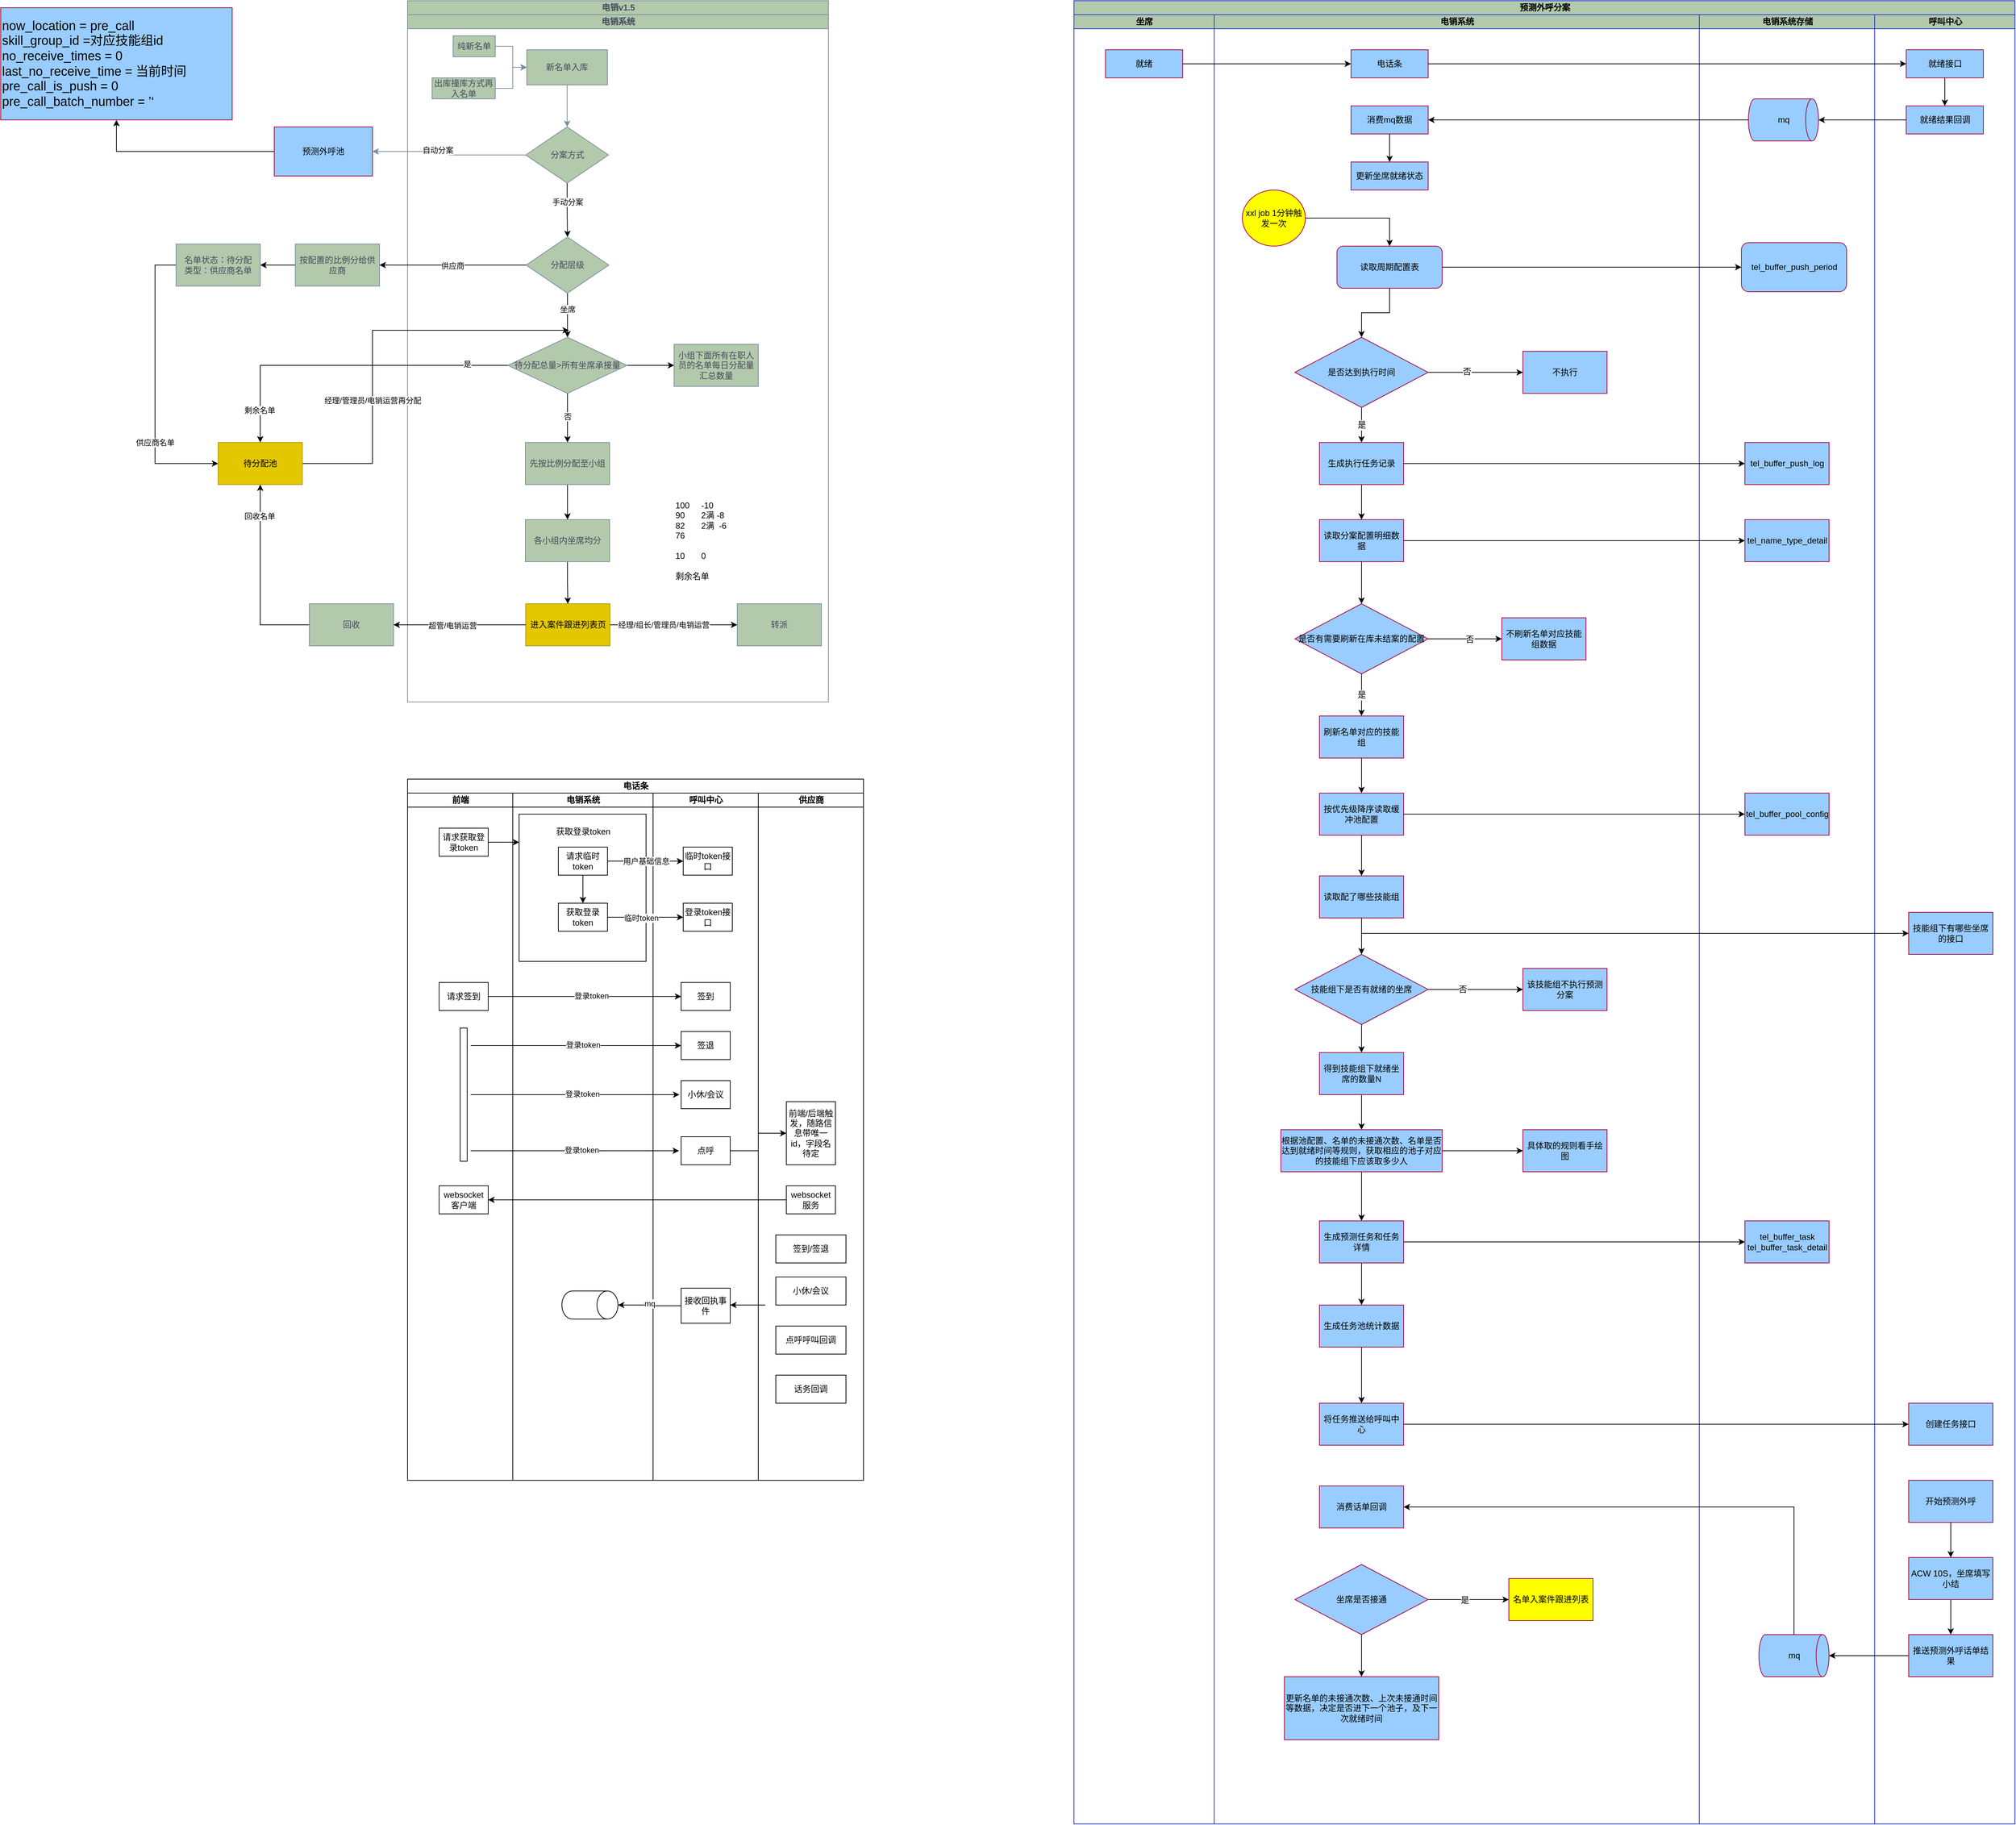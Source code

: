 <mxfile version="22.1.7" type="github">
  <diagram id="prtHgNgQTEPvFCAcTncT" name="Page-1">
    <mxGraphModel dx="2219" dy="754" grid="1" gridSize="10" guides="1" tooltips="1" connect="1" arrows="1" fold="1" page="1" pageScale="1" pageWidth="827" pageHeight="1169" math="0" shadow="0">
      <root>
        <mxCell id="0" />
        <mxCell id="1" parent="0" />
        <mxCell id="u1YVipLCWvImAruFahIr-1" value="电销v1.5" style="swimlane;childLayout=stackLayout;resizeParent=1;resizeParentMax=0;startSize=20;html=1;labelBackgroundColor=none;fillColor=#B2C9AB;strokeColor=#788AA3;fontColor=#46495D;" parent="1" vertex="1">
          <mxGeometry x="150.0" y="220" width="600" height="1000" as="geometry" />
        </mxCell>
        <mxCell id="u1YVipLCWvImAruFahIr-2" value="电销系统" style="swimlane;startSize=20;html=1;labelBackgroundColor=none;fillColor=#B2C9AB;strokeColor=#788AA3;fontColor=#46495D;" parent="u1YVipLCWvImAruFahIr-1" vertex="1">
          <mxGeometry y="20" width="600" height="980" as="geometry" />
        </mxCell>
        <mxCell id="u1YVipLCWvImAruFahIr-12" style="edgeStyle=orthogonalEdgeStyle;rounded=0;orthogonalLoop=1;jettySize=auto;html=1;labelBackgroundColor=none;strokeColor=#788AA3;fontColor=default;" parent="u1YVipLCWvImAruFahIr-2" source="u1YVipLCWvImAruFahIr-5" edge="1">
          <mxGeometry relative="1" as="geometry">
            <mxPoint x="227.5" y="160.0" as="targetPoint" />
          </mxGeometry>
        </mxCell>
        <mxCell id="u1YVipLCWvImAruFahIr-5" value="新名单入库" style="rounded=0;whiteSpace=wrap;html=1;labelBackgroundColor=none;fillColor=#B2C9AB;strokeColor=#788AA3;fontColor=#46495D;" parent="u1YVipLCWvImAruFahIr-2" vertex="1">
          <mxGeometry x="170" y="50" width="115" height="50" as="geometry" />
        </mxCell>
        <mxCell id="u1YVipLCWvImAruFahIr-8" style="edgeStyle=orthogonalEdgeStyle;rounded=0;orthogonalLoop=1;jettySize=auto;html=1;entryX=0;entryY=0.5;entryDx=0;entryDy=0;labelBackgroundColor=none;strokeColor=#788AA3;fontColor=default;" parent="u1YVipLCWvImAruFahIr-2" source="u1YVipLCWvImAruFahIr-6" target="u1YVipLCWvImAruFahIr-5" edge="1">
          <mxGeometry relative="1" as="geometry">
            <Array as="points">
              <mxPoint x="150" y="45" />
              <mxPoint x="150" y="75" />
            </Array>
          </mxGeometry>
        </mxCell>
        <mxCell id="u1YVipLCWvImAruFahIr-6" value="纯新名单" style="rounded=0;whiteSpace=wrap;html=1;labelBackgroundColor=none;fillColor=#B2C9AB;strokeColor=#788AA3;fontColor=#46495D;" parent="u1YVipLCWvImAruFahIr-2" vertex="1">
          <mxGeometry x="65" y="30" width="60" height="30" as="geometry" />
        </mxCell>
        <mxCell id="u1YVipLCWvImAruFahIr-10" style="edgeStyle=orthogonalEdgeStyle;rounded=0;orthogonalLoop=1;jettySize=auto;html=1;entryX=0;entryY=0.5;entryDx=0;entryDy=0;labelBackgroundColor=none;strokeColor=#788AA3;fontColor=default;" parent="u1YVipLCWvImAruFahIr-2" source="u1YVipLCWvImAruFahIr-7" target="u1YVipLCWvImAruFahIr-5" edge="1">
          <mxGeometry relative="1" as="geometry">
            <Array as="points">
              <mxPoint x="150" y="105" />
              <mxPoint x="150" y="75" />
            </Array>
          </mxGeometry>
        </mxCell>
        <mxCell id="u1YVipLCWvImAruFahIr-7" value="出库撞库方式再入名单" style="rounded=0;whiteSpace=wrap;html=1;labelBackgroundColor=none;fillColor=#B2C9AB;strokeColor=#788AA3;fontColor=#46495D;" parent="u1YVipLCWvImAruFahIr-2" vertex="1">
          <mxGeometry x="35" y="90" width="90" height="30" as="geometry" />
        </mxCell>
        <mxCell id="zbJT8-ApV_Uyj_YICEEn-7" value="" style="edgeStyle=orthogonalEdgeStyle;rounded=0;orthogonalLoop=1;jettySize=auto;html=1;entryX=0.5;entryY=0;entryDx=0;entryDy=0;" parent="u1YVipLCWvImAruFahIr-2" source="u1YVipLCWvImAruFahIr-13" target="zbJT8-ApV_Uyj_YICEEn-9" edge="1">
          <mxGeometry relative="1" as="geometry">
            <mxPoint x="228.485" y="315" as="targetPoint" />
            <Array as="points">
              <mxPoint x="228" y="278" />
              <mxPoint x="228" y="320" />
            </Array>
          </mxGeometry>
        </mxCell>
        <mxCell id="zbJT8-ApV_Uyj_YICEEn-8" value="手动分案" style="edgeLabel;html=1;align=center;verticalAlign=middle;resizable=0;points=[];" parent="zbJT8-ApV_Uyj_YICEEn-7" vertex="1" connectable="0">
          <mxGeometry x="-0.315" relative="1" as="geometry">
            <mxPoint as="offset" />
          </mxGeometry>
        </mxCell>
        <mxCell id="u1YVipLCWvImAruFahIr-13" value="分案方式" style="rhombus;whiteSpace=wrap;html=1;labelBackgroundColor=none;fillColor=#B2C9AB;strokeColor=#788AA3;fontColor=#46495D;" parent="u1YVipLCWvImAruFahIr-2" vertex="1">
          <mxGeometry x="168.5" y="160" width="118" height="80" as="geometry" />
        </mxCell>
        <mxCell id="zbJT8-ApV_Uyj_YICEEn-14" value="" style="edgeStyle=orthogonalEdgeStyle;rounded=0;orthogonalLoop=1;jettySize=auto;html=1;entryX=0.5;entryY=0;entryDx=0;entryDy=0;" parent="u1YVipLCWvImAruFahIr-2" source="zbJT8-ApV_Uyj_YICEEn-9" target="zbJT8-ApV_Uyj_YICEEn-18" edge="1">
          <mxGeometry relative="1" as="geometry">
            <mxPoint x="228.485" y="457.0" as="targetPoint" />
          </mxGeometry>
        </mxCell>
        <mxCell id="zbJT8-ApV_Uyj_YICEEn-15" value="坐席" style="edgeLabel;html=1;align=center;verticalAlign=middle;resizable=0;points=[];" parent="zbJT8-ApV_Uyj_YICEEn-14" vertex="1" connectable="0">
          <mxGeometry x="-0.14" relative="1" as="geometry">
            <mxPoint y="-4" as="offset" />
          </mxGeometry>
        </mxCell>
        <mxCell id="zbJT8-ApV_Uyj_YICEEn-9" value="分配层级" style="rhombus;whiteSpace=wrap;html=1;labelBackgroundColor=none;fillColor=#B2C9AB;strokeColor=#788AA3;fontColor=#46495D;" parent="u1YVipLCWvImAruFahIr-2" vertex="1">
          <mxGeometry x="169" y="317" width="118" height="80" as="geometry" />
        </mxCell>
        <mxCell id="zbJT8-ApV_Uyj_YICEEn-20" value="" style="edgeStyle=orthogonalEdgeStyle;rounded=0;orthogonalLoop=1;jettySize=auto;html=1;" parent="u1YVipLCWvImAruFahIr-2" source="zbJT8-ApV_Uyj_YICEEn-18" target="zbJT8-ApV_Uyj_YICEEn-19" edge="1">
          <mxGeometry relative="1" as="geometry" />
        </mxCell>
        <mxCell id="zbJT8-ApV_Uyj_YICEEn-21" value="否" style="edgeLabel;html=1;align=center;verticalAlign=middle;resizable=0;points=[];" parent="zbJT8-ApV_Uyj_YICEEn-20" vertex="1" connectable="0">
          <mxGeometry x="-0.059" relative="1" as="geometry">
            <mxPoint as="offset" />
          </mxGeometry>
        </mxCell>
        <mxCell id="zbJT8-ApV_Uyj_YICEEn-25" value="" style="edgeStyle=orthogonalEdgeStyle;rounded=0;orthogonalLoop=1;jettySize=auto;html=1;" parent="u1YVipLCWvImAruFahIr-2" source="zbJT8-ApV_Uyj_YICEEn-18" target="zbJT8-ApV_Uyj_YICEEn-24" edge="1">
          <mxGeometry relative="1" as="geometry" />
        </mxCell>
        <mxCell id="zbJT8-ApV_Uyj_YICEEn-18" value="待分配总量&amp;gt;所有坐席承接量" style="rhombus;whiteSpace=wrap;html=1;labelBackgroundColor=none;fillColor=#B2C9AB;strokeColor=#788AA3;fontColor=#46495D;" parent="u1YVipLCWvImAruFahIr-2" vertex="1">
          <mxGeometry x="143" y="460" width="170" height="80" as="geometry" />
        </mxCell>
        <mxCell id="zbJT8-ApV_Uyj_YICEEn-27" value="" style="edgeStyle=orthogonalEdgeStyle;rounded=0;orthogonalLoop=1;jettySize=auto;html=1;" parent="u1YVipLCWvImAruFahIr-2" source="zbJT8-ApV_Uyj_YICEEn-19" target="zbJT8-ApV_Uyj_YICEEn-26" edge="1">
          <mxGeometry relative="1" as="geometry" />
        </mxCell>
        <mxCell id="zbJT8-ApV_Uyj_YICEEn-19" value="先按比例分配至小组" style="whiteSpace=wrap;html=1;fillColor=#B2C9AB;strokeColor=#788AA3;fontColor=#46495D;labelBackgroundColor=none;" parent="u1YVipLCWvImAruFahIr-2" vertex="1">
          <mxGeometry x="168" y="610" width="120" height="60" as="geometry" />
        </mxCell>
        <mxCell id="zbJT8-ApV_Uyj_YICEEn-24" value="小组下面所有在职人员的名单每日分配量汇总数量" style="whiteSpace=wrap;html=1;fillColor=#B2C9AB;strokeColor=#788AA3;fontColor=#46495D;labelBackgroundColor=none;" parent="u1YVipLCWvImAruFahIr-2" vertex="1">
          <mxGeometry x="380" y="470" width="120" height="60" as="geometry" />
        </mxCell>
        <mxCell id="zbJT8-ApV_Uyj_YICEEn-31" value="" style="edgeStyle=orthogonalEdgeStyle;rounded=0;orthogonalLoop=1;jettySize=auto;html=1;" parent="u1YVipLCWvImAruFahIr-2" source="zbJT8-ApV_Uyj_YICEEn-26" target="zbJT8-ApV_Uyj_YICEEn-30" edge="1">
          <mxGeometry relative="1" as="geometry" />
        </mxCell>
        <mxCell id="zbJT8-ApV_Uyj_YICEEn-26" value="各小组内坐席均分" style="whiteSpace=wrap;html=1;fillColor=#B2C9AB;strokeColor=#788AA3;fontColor=#46495D;labelBackgroundColor=none;" parent="u1YVipLCWvImAruFahIr-2" vertex="1">
          <mxGeometry x="168" y="720" width="120" height="60" as="geometry" />
        </mxCell>
        <mxCell id="zbJT8-ApV_Uyj_YICEEn-35" value="" style="edgeStyle=orthogonalEdgeStyle;rounded=0;orthogonalLoop=1;jettySize=auto;html=1;" parent="u1YVipLCWvImAruFahIr-2" source="zbJT8-ApV_Uyj_YICEEn-30" target="zbJT8-ApV_Uyj_YICEEn-34" edge="1">
          <mxGeometry relative="1" as="geometry" />
        </mxCell>
        <mxCell id="zbJT8-ApV_Uyj_YICEEn-36" value="经理/组长/管理员/电销运营" style="edgeLabel;html=1;align=center;verticalAlign=middle;resizable=0;points=[];" parent="zbJT8-ApV_Uyj_YICEEn-35" vertex="1" connectable="0">
          <mxGeometry x="-0.156" relative="1" as="geometry">
            <mxPoint as="offset" />
          </mxGeometry>
        </mxCell>
        <mxCell id="zbJT8-ApV_Uyj_YICEEn-30" value="进入案件跟进列表页" style="whiteSpace=wrap;html=1;fillColor=#e3c800;strokeColor=#B09500;fontColor=#000000;labelBackgroundColor=none;" parent="u1YVipLCWvImAruFahIr-2" vertex="1">
          <mxGeometry x="168.5" y="840" width="120" height="60" as="geometry" />
        </mxCell>
        <mxCell id="zbJT8-ApV_Uyj_YICEEn-34" value="转派" style="whiteSpace=wrap;html=1;fillColor=#B2C9AB;strokeColor=#788AA3;fontColor=#46495D;labelBackgroundColor=none;" parent="u1YVipLCWvImAruFahIr-2" vertex="1">
          <mxGeometry x="470" y="840" width="120" height="60" as="geometry" />
        </mxCell>
        <mxCell id="zbJT8-ApV_Uyj_YICEEn-43" style="edgeStyle=orthogonalEdgeStyle;rounded=0;orthogonalLoop=1;jettySize=auto;html=1;exitX=1;exitY=0.5;exitDx=0;exitDy=0;" parent="u1YVipLCWvImAruFahIr-2" source="zbJT8-ApV_Uyj_YICEEn-40" edge="1">
          <mxGeometry relative="1" as="geometry">
            <mxPoint x="-150" y="590" as="sourcePoint" />
            <mxPoint x="230.0" y="450" as="targetPoint" />
            <Array as="points">
              <mxPoint x="-50" y="640" />
              <mxPoint x="-50" y="450" />
            </Array>
          </mxGeometry>
        </mxCell>
        <mxCell id="zbJT8-ApV_Uyj_YICEEn-44" value="经理/管理员/电销运营再分配" style="edgeLabel;html=1;align=center;verticalAlign=middle;resizable=0;points=[];" parent="zbJT8-ApV_Uyj_YICEEn-43" vertex="1" connectable="0">
          <mxGeometry x="-0.491" y="1" relative="1" as="geometry">
            <mxPoint x="1" y="-45" as="offset" />
          </mxGeometry>
        </mxCell>
        <mxCell id="x5fJgK1X47zH9QWcjAre-75" value="100&amp;nbsp; &amp;nbsp; &amp;nbsp;-10&lt;br&gt;90&amp;nbsp; &amp;nbsp; &amp;nbsp; &amp;nbsp;2满 -8&lt;br&gt;82&amp;nbsp; &amp;nbsp; &amp;nbsp; &amp;nbsp;2满&amp;nbsp; -6&lt;br&gt;76&lt;br&gt;&lt;br&gt;10&amp;nbsp; &amp;nbsp; &amp;nbsp; &amp;nbsp;0&lt;br&gt;&lt;br&gt;剩余名单" style="text;html=1;align=left;verticalAlign=middle;resizable=0;points=[];autosize=1;strokeColor=none;fillColor=none;" parent="u1YVipLCWvImAruFahIr-2" vertex="1">
          <mxGeometry x="380.0" y="685" width="100" height="130" as="geometry" />
        </mxCell>
        <mxCell id="zbJT8-ApV_Uyj_YICEEn-5" value="" style="edgeStyle=orthogonalEdgeStyle;rounded=0;orthogonalLoop=1;jettySize=auto;html=1;" parent="1" source="u1YVipLCWvImAruFahIr-18" target="zbJT8-ApV_Uyj_YICEEn-4" edge="1">
          <mxGeometry relative="1" as="geometry" />
        </mxCell>
        <mxCell id="u1YVipLCWvImAruFahIr-18" value="&lt;font color=&quot;#000000&quot;&gt;预测外呼池&lt;/font&gt;" style="whiteSpace=wrap;html=1;fillColor=#99CCFF;strokeColor=#A50040;labelBackgroundColor=none;fontColor=#ffffff;gradientColor=none;" parent="1" vertex="1">
          <mxGeometry x="-40" y="400" width="140" height="70" as="geometry" />
        </mxCell>
        <mxCell id="u1YVipLCWvImAruFahIr-19" value="" style="edgeStyle=orthogonalEdgeStyle;rounded=0;orthogonalLoop=1;jettySize=auto;html=1;labelBackgroundColor=none;strokeColor=#788AA3;fontColor=default;" parent="1" source="u1YVipLCWvImAruFahIr-13" target="u1YVipLCWvImAruFahIr-18" edge="1">
          <mxGeometry relative="1" as="geometry" />
        </mxCell>
        <mxCell id="zbJT8-ApV_Uyj_YICEEn-1" value="自动分案" style="edgeLabel;html=1;align=center;verticalAlign=middle;resizable=0;points=[];" parent="u1YVipLCWvImAruFahIr-19" vertex="1" connectable="0">
          <mxGeometry x="0.168" y="-2" relative="1" as="geometry">
            <mxPoint as="offset" />
          </mxGeometry>
        </mxCell>
        <mxCell id="zbJT8-ApV_Uyj_YICEEn-4" value="&lt;font style=&quot;font-size: 18px;&quot; color=&quot;#000000&quot;&gt;now_location = pre_call&lt;br&gt;skill_group_id =对应技能组id&lt;br&gt;no_receive_times = 0&lt;br&gt;last_no_receive_time = 当前时间&lt;br&gt;pre_call_is_push = 0&lt;br&gt;pre_call_batch_number = ’‘&lt;br&gt;&lt;/font&gt;" style="html=1;fillColor=#99CCFF;strokeColor=#A50040;labelBackgroundColor=none;fontColor=#ffffff;whiteSpace=wrap;align=left;" parent="1" vertex="1">
          <mxGeometry x="-430" y="230" width="330" height="160" as="geometry" />
        </mxCell>
        <mxCell id="zbJT8-ApV_Uyj_YICEEn-17" style="edgeStyle=orthogonalEdgeStyle;rounded=0;orthogonalLoop=1;jettySize=auto;html=1;entryX=1;entryY=0.5;entryDx=0;entryDy=0;" parent="1" source="zbJT8-ApV_Uyj_YICEEn-10" target="zbJT8-ApV_Uyj_YICEEn-16" edge="1">
          <mxGeometry relative="1" as="geometry" />
        </mxCell>
        <mxCell id="zbJT8-ApV_Uyj_YICEEn-10" value="按配置的比例分给供应商" style="whiteSpace=wrap;html=1;fillColor=#B2C9AB;strokeColor=#788AA3;fontColor=#46495D;labelBackgroundColor=none;" parent="1" vertex="1">
          <mxGeometry x="-10.0" y="567" width="120" height="60" as="geometry" />
        </mxCell>
        <mxCell id="zbJT8-ApV_Uyj_YICEEn-11" value="" style="edgeStyle=orthogonalEdgeStyle;rounded=0;orthogonalLoop=1;jettySize=auto;html=1;" parent="1" source="zbJT8-ApV_Uyj_YICEEn-9" target="zbJT8-ApV_Uyj_YICEEn-10" edge="1">
          <mxGeometry relative="1" as="geometry" />
        </mxCell>
        <mxCell id="zbJT8-ApV_Uyj_YICEEn-12" value="供应商" style="edgeLabel;html=1;align=center;verticalAlign=middle;resizable=0;points=[];" parent="zbJT8-ApV_Uyj_YICEEn-11" vertex="1" connectable="0">
          <mxGeometry x="0.003" y="1" relative="1" as="geometry">
            <mxPoint as="offset" />
          </mxGeometry>
        </mxCell>
        <mxCell id="zbJT8-ApV_Uyj_YICEEn-41" style="edgeStyle=orthogonalEdgeStyle;rounded=0;orthogonalLoop=1;jettySize=auto;html=1;entryX=0;entryY=0.5;entryDx=0;entryDy=0;" parent="1" source="zbJT8-ApV_Uyj_YICEEn-16" target="zbJT8-ApV_Uyj_YICEEn-40" edge="1">
          <mxGeometry relative="1" as="geometry">
            <Array as="points">
              <mxPoint x="-210" y="597" />
              <mxPoint x="-210" y="880" />
            </Array>
          </mxGeometry>
        </mxCell>
        <mxCell id="zbJT8-ApV_Uyj_YICEEn-49" value="供应商名单" style="edgeLabel;html=1;align=center;verticalAlign=middle;resizable=0;points=[];" parent="zbJT8-ApV_Uyj_YICEEn-41" vertex="1" connectable="0">
          <mxGeometry x="0.679" y="3" relative="1" as="geometry">
            <mxPoint x="-26" y="-27" as="offset" />
          </mxGeometry>
        </mxCell>
        <mxCell id="zbJT8-ApV_Uyj_YICEEn-16" value="名单状态：待分配&lt;br&gt;类型：供应商名单" style="whiteSpace=wrap;html=1;fillColor=#B2C9AB;strokeColor=#788AA3;fontColor=#46495D;labelBackgroundColor=none;" parent="1" vertex="1">
          <mxGeometry x="-180.0" y="567" width="120" height="60" as="geometry" />
        </mxCell>
        <mxCell id="zbJT8-ApV_Uyj_YICEEn-42" style="edgeStyle=orthogonalEdgeStyle;rounded=0;orthogonalLoop=1;jettySize=auto;html=1;entryX=0.5;entryY=1;entryDx=0;entryDy=0;" parent="1" source="zbJT8-ApV_Uyj_YICEEn-37" target="zbJT8-ApV_Uyj_YICEEn-40" edge="1">
          <mxGeometry relative="1" as="geometry" />
        </mxCell>
        <mxCell id="zbJT8-ApV_Uyj_YICEEn-48" value="回收名单" style="edgeLabel;html=1;align=center;verticalAlign=middle;resizable=0;points=[];" parent="zbJT8-ApV_Uyj_YICEEn-42" vertex="1" connectable="0">
          <mxGeometry x="0.665" y="1" relative="1" as="geometry">
            <mxPoint as="offset" />
          </mxGeometry>
        </mxCell>
        <mxCell id="zbJT8-ApV_Uyj_YICEEn-37" value="回收" style="whiteSpace=wrap;html=1;fillColor=#B2C9AB;strokeColor=#788AA3;fontColor=#46495D;labelBackgroundColor=none;" parent="1" vertex="1">
          <mxGeometry x="10" y="1080" width="120" height="60" as="geometry" />
        </mxCell>
        <mxCell id="zbJT8-ApV_Uyj_YICEEn-38" style="edgeStyle=orthogonalEdgeStyle;rounded=0;orthogonalLoop=1;jettySize=auto;html=1;" parent="1" source="zbJT8-ApV_Uyj_YICEEn-30" target="zbJT8-ApV_Uyj_YICEEn-37" edge="1">
          <mxGeometry relative="1" as="geometry" />
        </mxCell>
        <mxCell id="zbJT8-ApV_Uyj_YICEEn-39" value="超管/电销运营" style="edgeLabel;html=1;align=center;verticalAlign=middle;resizable=0;points=[];" parent="zbJT8-ApV_Uyj_YICEEn-38" vertex="1" connectable="0">
          <mxGeometry x="0.11" y="1" relative="1" as="geometry">
            <mxPoint as="offset" />
          </mxGeometry>
        </mxCell>
        <mxCell id="zbJT8-ApV_Uyj_YICEEn-40" value="待分配池" style="whiteSpace=wrap;html=1;fillColor=#e3c800;strokeColor=#B09500;fontColor=#000000;labelBackgroundColor=none;" parent="1" vertex="1">
          <mxGeometry x="-120.0" y="850" width="120" height="60" as="geometry" />
        </mxCell>
        <mxCell id="zbJT8-ApV_Uyj_YICEEn-45" style="edgeStyle=orthogonalEdgeStyle;rounded=0;orthogonalLoop=1;jettySize=auto;html=1;entryX=0.5;entryY=0;entryDx=0;entryDy=0;" parent="1" source="zbJT8-ApV_Uyj_YICEEn-18" target="zbJT8-ApV_Uyj_YICEEn-40" edge="1">
          <mxGeometry relative="1" as="geometry" />
        </mxCell>
        <mxCell id="zbJT8-ApV_Uyj_YICEEn-46" value="是" style="edgeLabel;html=1;align=center;verticalAlign=middle;resizable=0;points=[];" parent="zbJT8-ApV_Uyj_YICEEn-45" vertex="1" connectable="0">
          <mxGeometry x="-0.748" y="-2" relative="1" as="geometry">
            <mxPoint as="offset" />
          </mxGeometry>
        </mxCell>
        <mxCell id="zbJT8-ApV_Uyj_YICEEn-47" value="剩余名单" style="edgeLabel;html=1;align=center;verticalAlign=middle;resizable=0;points=[];" parent="zbJT8-ApV_Uyj_YICEEn-45" vertex="1" connectable="0">
          <mxGeometry x="0.801" y="-1" relative="1" as="geometry">
            <mxPoint as="offset" />
          </mxGeometry>
        </mxCell>
        <mxCell id="x5fJgK1X47zH9QWcjAre-6" value="电话条" style="swimlane;childLayout=stackLayout;resizeParent=1;resizeParentMax=0;startSize=20;html=1;" parent="1" vertex="1">
          <mxGeometry x="150.0" y="1330" width="650" height="1000" as="geometry" />
        </mxCell>
        <mxCell id="x5fJgK1X47zH9QWcjAre-7" value="前端" style="swimlane;startSize=20;html=1;" parent="x5fJgK1X47zH9QWcjAre-6" vertex="1">
          <mxGeometry y="20" width="150" height="980" as="geometry" />
        </mxCell>
        <mxCell id="x5fJgK1X47zH9QWcjAre-12" value="请求获取登录token" style="rounded=0;whiteSpace=wrap;html=1;" parent="x5fJgK1X47zH9QWcjAre-7" vertex="1">
          <mxGeometry x="45" y="50" width="70" height="40" as="geometry" />
        </mxCell>
        <mxCell id="x5fJgK1X47zH9QWcjAre-27" value="请求签到" style="rounded=0;whiteSpace=wrap;html=1;" parent="x5fJgK1X47zH9QWcjAre-7" vertex="1">
          <mxGeometry x="45" y="270" width="70" height="40" as="geometry" />
        </mxCell>
        <mxCell id="x5fJgK1X47zH9QWcjAre-39" value="websocket客户端" style="rounded=0;whiteSpace=wrap;html=1;" parent="x5fJgK1X47zH9QWcjAre-7" vertex="1">
          <mxGeometry x="45" y="560" width="70" height="40" as="geometry" />
        </mxCell>
        <mxCell id="x5fJgK1X47zH9QWcjAre-41" style="edgeStyle=orthogonalEdgeStyle;rounded=0;orthogonalLoop=1;jettySize=auto;html=1;entryX=0;entryY=0.5;entryDx=0;entryDy=0;" parent="x5fJgK1X47zH9QWcjAre-7" edge="1">
          <mxGeometry relative="1" as="geometry">
            <mxPoint x="90.0" y="360" as="sourcePoint" />
            <mxPoint x="390" y="360" as="targetPoint" />
          </mxGeometry>
        </mxCell>
        <mxCell id="x5fJgK1X47zH9QWcjAre-42" value="登录token" style="edgeLabel;html=1;align=center;verticalAlign=middle;resizable=0;points=[];" parent="x5fJgK1X47zH9QWcjAre-41" vertex="1" connectable="0">
          <mxGeometry x="0.065" y="1" relative="1" as="geometry">
            <mxPoint as="offset" />
          </mxGeometry>
        </mxCell>
        <mxCell id="x5fJgK1X47zH9QWcjAre-47" value="" style="html=1;points=[[0,0,0,0,5],[0,1,0,0,-5],[1,0,0,0,5],[1,1,0,0,-5]];perimeter=orthogonalPerimeter;outlineConnect=0;targetShapes=umlLifeline;portConstraint=eastwest;newEdgeStyle={&quot;curved&quot;:0,&quot;rounded&quot;:0};" parent="x5fJgK1X47zH9QWcjAre-7" vertex="1">
          <mxGeometry x="75" y="335" width="10" height="190" as="geometry" />
        </mxCell>
        <mxCell id="x5fJgK1X47zH9QWcjAre-8" value="电销系统" style="swimlane;startSize=20;html=1;" parent="x5fJgK1X47zH9QWcjAre-6" vertex="1">
          <mxGeometry x="150" y="20" width="200" height="980" as="geometry" />
        </mxCell>
        <mxCell id="x5fJgK1X47zH9QWcjAre-13" value="" style="rounded=0;whiteSpace=wrap;html=1;" parent="x5fJgK1X47zH9QWcjAre-8" vertex="1">
          <mxGeometry x="9" y="30" width="181" height="210" as="geometry" />
        </mxCell>
        <mxCell id="x5fJgK1X47zH9QWcjAre-23" style="edgeStyle=orthogonalEdgeStyle;rounded=0;orthogonalLoop=1;jettySize=auto;html=1;entryX=0.5;entryY=0;entryDx=0;entryDy=0;" parent="x5fJgK1X47zH9QWcjAre-8" source="x5fJgK1X47zH9QWcjAre-17" target="x5fJgK1X47zH9QWcjAre-20" edge="1">
          <mxGeometry relative="1" as="geometry" />
        </mxCell>
        <mxCell id="x5fJgK1X47zH9QWcjAre-17" value="请求临时token" style="rounded=0;whiteSpace=wrap;html=1;" parent="x5fJgK1X47zH9QWcjAre-8" vertex="1">
          <mxGeometry x="65" y="77" width="70" height="40" as="geometry" />
        </mxCell>
        <mxCell id="x5fJgK1X47zH9QWcjAre-20" value="获取登录token" style="rounded=0;whiteSpace=wrap;html=1;" parent="x5fJgK1X47zH9QWcjAre-8" vertex="1">
          <mxGeometry x="65" y="157" width="70" height="40" as="geometry" />
        </mxCell>
        <mxCell id="x5fJgK1X47zH9QWcjAre-24" value="获取登录token" style="text;html=1;align=center;verticalAlign=middle;resizable=0;points=[];autosize=1;strokeColor=none;fillColor=none;" parent="x5fJgK1X47zH9QWcjAre-8" vertex="1">
          <mxGeometry x="50.0" y="40" width="100" height="30" as="geometry" />
        </mxCell>
        <mxCell id="x5fJgK1X47zH9QWcjAre-43" style="edgeStyle=orthogonalEdgeStyle;rounded=0;orthogonalLoop=1;jettySize=auto;html=1;entryX=0;entryY=0.5;entryDx=0;entryDy=0;" parent="x5fJgK1X47zH9QWcjAre-8" edge="1">
          <mxGeometry relative="1" as="geometry">
            <mxPoint x="-60.0" y="430" as="sourcePoint" />
            <mxPoint x="237.5" y="430" as="targetPoint" />
          </mxGeometry>
        </mxCell>
        <mxCell id="x5fJgK1X47zH9QWcjAre-44" value="登录token" style="edgeLabel;html=1;align=center;verticalAlign=middle;resizable=0;points=[];" parent="x5fJgK1X47zH9QWcjAre-43" vertex="1" connectable="0">
          <mxGeometry x="0.065" y="1" relative="1" as="geometry">
            <mxPoint as="offset" />
          </mxGeometry>
        </mxCell>
        <mxCell id="x5fJgK1X47zH9QWcjAre-45" style="edgeStyle=orthogonalEdgeStyle;rounded=0;orthogonalLoop=1;jettySize=auto;html=1;entryX=0;entryY=0.5;entryDx=0;entryDy=0;" parent="x5fJgK1X47zH9QWcjAre-8" edge="1">
          <mxGeometry relative="1" as="geometry">
            <mxPoint x="-60.0" y="510" as="sourcePoint" />
            <mxPoint x="237" y="510" as="targetPoint" />
          </mxGeometry>
        </mxCell>
        <mxCell id="x5fJgK1X47zH9QWcjAre-46" value="登录token" style="edgeLabel;html=1;align=center;verticalAlign=middle;resizable=0;points=[];" parent="x5fJgK1X47zH9QWcjAre-45" vertex="1" connectable="0">
          <mxGeometry x="0.065" y="1" relative="1" as="geometry">
            <mxPoint as="offset" />
          </mxGeometry>
        </mxCell>
        <mxCell id="x5fJgK1X47zH9QWcjAre-57" value="" style="shape=cylinder3;whiteSpace=wrap;html=1;boundedLbl=1;backgroundOutline=1;size=15;rotation=90;" parent="x5fJgK1X47zH9QWcjAre-8" vertex="1">
          <mxGeometry x="90" y="690" width="40" height="80" as="geometry" />
        </mxCell>
        <mxCell id="x5fJgK1X47zH9QWcjAre-9" value="呼叫中心" style="swimlane;startSize=20;html=1;" parent="x5fJgK1X47zH9QWcjAre-6" vertex="1">
          <mxGeometry x="350" y="20" width="150" height="980" as="geometry" />
        </mxCell>
        <mxCell id="x5fJgK1X47zH9QWcjAre-14" value="临时token接口" style="rounded=0;whiteSpace=wrap;html=1;" parent="x5fJgK1X47zH9QWcjAre-9" vertex="1">
          <mxGeometry x="43" y="77" width="70" height="40" as="geometry" />
        </mxCell>
        <mxCell id="x5fJgK1X47zH9QWcjAre-15" value="登录token接口" style="rounded=0;whiteSpace=wrap;html=1;" parent="x5fJgK1X47zH9QWcjAre-9" vertex="1">
          <mxGeometry x="43" y="157" width="70" height="40" as="geometry" />
        </mxCell>
        <mxCell id="x5fJgK1X47zH9QWcjAre-26" value="签到" style="rounded=0;whiteSpace=wrap;html=1;" parent="x5fJgK1X47zH9QWcjAre-9" vertex="1">
          <mxGeometry x="40" y="270" width="70" height="40" as="geometry" />
        </mxCell>
        <mxCell id="x5fJgK1X47zH9QWcjAre-34" value="签退" style="rounded=0;whiteSpace=wrap;html=1;" parent="x5fJgK1X47zH9QWcjAre-9" vertex="1">
          <mxGeometry x="40" y="340" width="70" height="40" as="geometry" />
        </mxCell>
        <mxCell id="x5fJgK1X47zH9QWcjAre-35" value="小休/会议" style="rounded=0;whiteSpace=wrap;html=1;" parent="x5fJgK1X47zH9QWcjAre-9" vertex="1">
          <mxGeometry x="40" y="410" width="70" height="40" as="geometry" />
        </mxCell>
        <mxCell id="x5fJgK1X47zH9QWcjAre-37" value="点呼" style="rounded=0;whiteSpace=wrap;html=1;" parent="x5fJgK1X47zH9QWcjAre-9" vertex="1">
          <mxGeometry x="40" y="490" width="70" height="40" as="geometry" />
        </mxCell>
        <mxCell id="x5fJgK1X47zH9QWcjAre-50" value="" style="endArrow=classic;html=1;rounded=0;" parent="x5fJgK1X47zH9QWcjAre-9" edge="1">
          <mxGeometry width="50" height="50" relative="1" as="geometry">
            <mxPoint x="160.0" y="730" as="sourcePoint" />
            <mxPoint x="110.0" y="730" as="targetPoint" />
          </mxGeometry>
        </mxCell>
        <mxCell id="x5fJgK1X47zH9QWcjAre-60" value="接收回执事件" style="rounded=0;whiteSpace=wrap;html=1;" parent="x5fJgK1X47zH9QWcjAre-9" vertex="1">
          <mxGeometry x="40" y="706" width="70" height="50" as="geometry" />
        </mxCell>
        <mxCell id="x5fJgK1X47zH9QWcjAre-10" value="供应商" style="swimlane;startSize=20;html=1;" parent="x5fJgK1X47zH9QWcjAre-6" vertex="1">
          <mxGeometry x="500" y="20" width="150" height="980" as="geometry" />
        </mxCell>
        <mxCell id="x5fJgK1X47zH9QWcjAre-38" value="websocket服务" style="rounded=0;whiteSpace=wrap;html=1;" parent="x5fJgK1X47zH9QWcjAre-10" vertex="1">
          <mxGeometry x="40" y="560" width="70" height="40" as="geometry" />
        </mxCell>
        <mxCell id="x5fJgK1X47zH9QWcjAre-52" value="签到/签退" style="rounded=0;whiteSpace=wrap;html=1;" parent="x5fJgK1X47zH9QWcjAre-10" vertex="1">
          <mxGeometry x="25" y="630" width="100" height="40" as="geometry" />
        </mxCell>
        <mxCell id="x5fJgK1X47zH9QWcjAre-53" value="点呼呼叫回调" style="rounded=0;whiteSpace=wrap;html=1;" parent="x5fJgK1X47zH9QWcjAre-10" vertex="1">
          <mxGeometry x="25" y="760" width="100" height="40" as="geometry" />
        </mxCell>
        <mxCell id="x5fJgK1X47zH9QWcjAre-54" value="小休/会议" style="rounded=0;whiteSpace=wrap;html=1;" parent="x5fJgK1X47zH9QWcjAre-10" vertex="1">
          <mxGeometry x="25" y="690" width="100" height="40" as="geometry" />
        </mxCell>
        <mxCell id="x5fJgK1X47zH9QWcjAre-61" value="前端/后端触发，随路信息带唯一id，字段名待定" style="rounded=0;whiteSpace=wrap;html=1;" parent="x5fJgK1X47zH9QWcjAre-10" vertex="1">
          <mxGeometry x="40" y="440" width="70" height="90" as="geometry" />
        </mxCell>
        <mxCell id="x5fJgK1X47zH9QWcjAre-71" value="话务回调" style="rounded=0;whiteSpace=wrap;html=1;" parent="x5fJgK1X47zH9QWcjAre-10" vertex="1">
          <mxGeometry x="25" y="830" width="100" height="40" as="geometry" />
        </mxCell>
        <mxCell id="x5fJgK1X47zH9QWcjAre-18" style="edgeStyle=orthogonalEdgeStyle;rounded=0;orthogonalLoop=1;jettySize=auto;html=1;entryX=0;entryY=0.5;entryDx=0;entryDy=0;" parent="x5fJgK1X47zH9QWcjAre-6" source="x5fJgK1X47zH9QWcjAre-17" target="x5fJgK1X47zH9QWcjAre-14" edge="1">
          <mxGeometry relative="1" as="geometry" />
        </mxCell>
        <mxCell id="x5fJgK1X47zH9QWcjAre-19" value="用户基础信息" style="edgeLabel;html=1;align=center;verticalAlign=middle;resizable=0;points=[];" parent="x5fJgK1X47zH9QWcjAre-18" vertex="1" connectable="0">
          <mxGeometry x="-0.284" y="-1" relative="1" as="geometry">
            <mxPoint x="16" y="-1" as="offset" />
          </mxGeometry>
        </mxCell>
        <mxCell id="x5fJgK1X47zH9QWcjAre-21" style="edgeStyle=orthogonalEdgeStyle;rounded=0;orthogonalLoop=1;jettySize=auto;html=1;entryX=0;entryY=0.5;entryDx=0;entryDy=0;" parent="x5fJgK1X47zH9QWcjAre-6" source="x5fJgK1X47zH9QWcjAre-20" target="x5fJgK1X47zH9QWcjAre-15" edge="1">
          <mxGeometry relative="1" as="geometry" />
        </mxCell>
        <mxCell id="x5fJgK1X47zH9QWcjAre-22" value="临时token" style="edgeLabel;html=1;align=center;verticalAlign=middle;resizable=0;points=[];" parent="x5fJgK1X47zH9QWcjAre-21" vertex="1" connectable="0">
          <mxGeometry x="-0.12" y="-1" relative="1" as="geometry">
            <mxPoint as="offset" />
          </mxGeometry>
        </mxCell>
        <mxCell id="x5fJgK1X47zH9QWcjAre-25" style="edgeStyle=orthogonalEdgeStyle;rounded=0;orthogonalLoop=1;jettySize=auto;html=1;entryX=0.001;entryY=0.191;entryDx=0;entryDy=0;entryPerimeter=0;" parent="x5fJgK1X47zH9QWcjAre-6" source="x5fJgK1X47zH9QWcjAre-12" target="x5fJgK1X47zH9QWcjAre-13" edge="1">
          <mxGeometry relative="1" as="geometry" />
        </mxCell>
        <mxCell id="x5fJgK1X47zH9QWcjAre-28" style="edgeStyle=orthogonalEdgeStyle;rounded=0;orthogonalLoop=1;jettySize=auto;html=1;entryX=0;entryY=0.5;entryDx=0;entryDy=0;" parent="x5fJgK1X47zH9QWcjAre-6" source="x5fJgK1X47zH9QWcjAre-27" target="x5fJgK1X47zH9QWcjAre-26" edge="1">
          <mxGeometry relative="1" as="geometry" />
        </mxCell>
        <mxCell id="x5fJgK1X47zH9QWcjAre-29" value="登录token" style="edgeLabel;html=1;align=center;verticalAlign=middle;resizable=0;points=[];" parent="x5fJgK1X47zH9QWcjAre-28" vertex="1" connectable="0">
          <mxGeometry x="0.065" y="1" relative="1" as="geometry">
            <mxPoint as="offset" />
          </mxGeometry>
        </mxCell>
        <mxCell id="x5fJgK1X47zH9QWcjAre-40" style="edgeStyle=orthogonalEdgeStyle;rounded=0;orthogonalLoop=1;jettySize=auto;html=1;" parent="x5fJgK1X47zH9QWcjAre-6" source="x5fJgK1X47zH9QWcjAre-38" target="x5fJgK1X47zH9QWcjAre-39" edge="1">
          <mxGeometry relative="1" as="geometry" />
        </mxCell>
        <mxCell id="x5fJgK1X47zH9QWcjAre-58" style="edgeStyle=orthogonalEdgeStyle;rounded=0;orthogonalLoop=1;jettySize=auto;html=1;entryX=0.5;entryY=0;entryDx=0;entryDy=0;entryPerimeter=0;exitX=0;exitY=0.5;exitDx=0;exitDy=0;" parent="x5fJgK1X47zH9QWcjAre-6" target="x5fJgK1X47zH9QWcjAre-57" edge="1" source="x5fJgK1X47zH9QWcjAre-60">
          <mxGeometry relative="1" as="geometry">
            <mxPoint x="380" y="750" as="sourcePoint" />
          </mxGeometry>
        </mxCell>
        <mxCell id="x5fJgK1X47zH9QWcjAre-59" value="mq" style="edgeLabel;html=1;align=center;verticalAlign=middle;resizable=0;points=[];" parent="x5fJgK1X47zH9QWcjAre-58" vertex="1" connectable="0">
          <mxGeometry x="0.024" y="-2" relative="1" as="geometry">
            <mxPoint as="offset" />
          </mxGeometry>
        </mxCell>
        <mxCell id="x5fJgK1X47zH9QWcjAre-62" value="" style="edgeStyle=orthogonalEdgeStyle;rounded=0;orthogonalLoop=1;jettySize=auto;html=1;" parent="x5fJgK1X47zH9QWcjAre-6" source="x5fJgK1X47zH9QWcjAre-37" target="x5fJgK1X47zH9QWcjAre-61" edge="1">
          <mxGeometry relative="1" as="geometry" />
        </mxCell>
        <mxCell id="-NjiFlApJn3kFwrMyEC7-1" value="预测外呼分案" style="swimlane;childLayout=stackLayout;resizeParent=1;resizeParentMax=0;startSize=20;html=1;labelBackgroundColor=none;strokeColor=#1c31d4;align=center;verticalAlign=middle;fontFamily=Helvetica;fontSize=12;fillColor=#b2c9ac;" vertex="1" parent="1">
          <mxGeometry x="1100.0" y="220" width="1341.5" height="2600" as="geometry" />
        </mxCell>
        <mxCell id="-NjiFlApJn3kFwrMyEC7-2" value="坐席" style="swimlane;startSize=20;html=1;labelBackgroundColor=none;strokeColor=#1c31d4;align=center;verticalAlign=middle;fontFamily=Helvetica;fontSize=12;fillColor=#b2c9ac;" vertex="1" parent="-NjiFlApJn3kFwrMyEC7-1">
          <mxGeometry y="20" width="200" height="2580" as="geometry" />
        </mxCell>
        <mxCell id="-NjiFlApJn3kFwrMyEC7-8" value="就绪" style="rounded=0;whiteSpace=wrap;html=1;labelBackgroundColor=none;strokeColor=#A50040;align=center;verticalAlign=middle;fontFamily=Helvetica;fontSize=12;fontColor=#000000;fillColor=#99CCFF;gradientColor=none;" vertex="1" parent="-NjiFlApJn3kFwrMyEC7-2">
          <mxGeometry x="45" y="50" width="110" height="40" as="geometry" />
        </mxCell>
        <mxCell id="-NjiFlApJn3kFwrMyEC7-3" value="电销系统" style="swimlane;startSize=20;html=1;labelBackgroundColor=none;strokeColor=#1c31d4;align=center;verticalAlign=middle;fontFamily=Helvetica;fontSize=12;fillColor=#b2c9ac;" vertex="1" parent="-NjiFlApJn3kFwrMyEC7-1">
          <mxGeometry x="200" y="20" width="691.5" height="2580" as="geometry" />
        </mxCell>
        <mxCell id="-NjiFlApJn3kFwrMyEC7-11" value="电话条" style="rounded=0;whiteSpace=wrap;html=1;labelBackgroundColor=none;strokeColor=#A50040;align=center;verticalAlign=middle;fontFamily=Helvetica;fontSize=12;fontColor=#000000;fillColor=#99CCFF;gradientColor=none;" vertex="1" parent="-NjiFlApJn3kFwrMyEC7-3">
          <mxGeometry x="195.0" y="50" width="110" height="40" as="geometry" />
        </mxCell>
        <mxCell id="-NjiFlApJn3kFwrMyEC7-21" value="" style="edgeStyle=orthogonalEdgeStyle;rounded=0;orthogonalLoop=1;jettySize=auto;html=1;fontFamily=Helvetica;fontSize=12;fontColor=#000000;" edge="1" parent="-NjiFlApJn3kFwrMyEC7-3" source="-NjiFlApJn3kFwrMyEC7-17" target="-NjiFlApJn3kFwrMyEC7-20">
          <mxGeometry relative="1" as="geometry" />
        </mxCell>
        <mxCell id="-NjiFlApJn3kFwrMyEC7-17" value="消费mq数据" style="rounded=0;whiteSpace=wrap;html=1;labelBackgroundColor=none;strokeColor=#A50040;align=center;verticalAlign=middle;fontFamily=Helvetica;fontSize=12;fontColor=#000000;fillColor=#99CCFF;gradientColor=none;" vertex="1" parent="-NjiFlApJn3kFwrMyEC7-3">
          <mxGeometry x="195.0" y="130" width="110" height="40" as="geometry" />
        </mxCell>
        <mxCell id="-NjiFlApJn3kFwrMyEC7-20" value="更新坐席就绪状态" style="rounded=0;whiteSpace=wrap;html=1;labelBackgroundColor=none;strokeColor=#A50040;align=center;verticalAlign=middle;fontFamily=Helvetica;fontSize=12;fontColor=#000000;fillColor=#99CCFF;gradientColor=none;" vertex="1" parent="-NjiFlApJn3kFwrMyEC7-3">
          <mxGeometry x="195.0" y="210" width="110" height="40" as="geometry" />
        </mxCell>
        <mxCell id="-NjiFlApJn3kFwrMyEC7-25" value="读取周期配置表" style="rounded=1;whiteSpace=wrap;html=1;labelBackgroundColor=none;strokeColor=#A50040;align=center;verticalAlign=middle;fontFamily=Helvetica;fontSize=12;fontColor=#000000;fillColor=#99CCFF;gradientColor=none;" vertex="1" parent="-NjiFlApJn3kFwrMyEC7-3">
          <mxGeometry x="175" y="330" width="150" height="60" as="geometry" />
        </mxCell>
        <mxCell id="-NjiFlApJn3kFwrMyEC7-27" style="edgeStyle=orthogonalEdgeStyle;rounded=0;orthogonalLoop=1;jettySize=auto;html=1;entryX=0.5;entryY=0;entryDx=0;entryDy=0;fontFamily=Helvetica;fontSize=12;fontColor=#000000;" edge="1" parent="-NjiFlApJn3kFwrMyEC7-3" source="-NjiFlApJn3kFwrMyEC7-26" target="-NjiFlApJn3kFwrMyEC7-25">
          <mxGeometry relative="1" as="geometry" />
        </mxCell>
        <mxCell id="-NjiFlApJn3kFwrMyEC7-26" value="xxl job 1分钟触发一次" style="ellipse;whiteSpace=wrap;html=1;rounded=0;labelBackgroundColor=none;strokeColor=#A50040;align=center;verticalAlign=middle;fontFamily=Helvetica;fontSize=12;fontColor=#000000;fillColor=#FFFF00;gradientColor=none;" vertex="1" parent="-NjiFlApJn3kFwrMyEC7-3">
          <mxGeometry x="40" y="250" width="90" height="80" as="geometry" />
        </mxCell>
        <mxCell id="-NjiFlApJn3kFwrMyEC7-36" value="" style="edgeStyle=orthogonalEdgeStyle;rounded=0;orthogonalLoop=1;jettySize=auto;html=1;fontFamily=Helvetica;fontSize=12;fontColor=#000000;" edge="1" parent="-NjiFlApJn3kFwrMyEC7-3" source="-NjiFlApJn3kFwrMyEC7-34" target="-NjiFlApJn3kFwrMyEC7-35">
          <mxGeometry relative="1" as="geometry" />
        </mxCell>
        <mxCell id="-NjiFlApJn3kFwrMyEC7-38" value="否" style="edgeLabel;html=1;align=center;verticalAlign=middle;resizable=0;points=[];fontSize=12;fontFamily=Helvetica;fontColor=#000000;" vertex="1" connectable="0" parent="-NjiFlApJn3kFwrMyEC7-36">
          <mxGeometry x="-0.195" y="1" relative="1" as="geometry">
            <mxPoint as="offset" />
          </mxGeometry>
        </mxCell>
        <mxCell id="-NjiFlApJn3kFwrMyEC7-40" value="是" style="edgeStyle=orthogonalEdgeStyle;rounded=0;orthogonalLoop=1;jettySize=auto;html=1;fontFamily=Helvetica;fontSize=12;fontColor=#000000;" edge="1" parent="-NjiFlApJn3kFwrMyEC7-3" source="-NjiFlApJn3kFwrMyEC7-34" target="-NjiFlApJn3kFwrMyEC7-39">
          <mxGeometry relative="1" as="geometry" />
        </mxCell>
        <mxCell id="-NjiFlApJn3kFwrMyEC7-34" value="是否达到执行时间" style="strokeWidth=1;html=1;shape=mxgraph.flowchart.decision;whiteSpace=wrap;rounded=0;labelBackgroundColor=none;strokeColor=#A50040;align=center;verticalAlign=middle;fontFamily=Helvetica;fontSize=12;fontColor=#000000;fillColor=#99CCFF;gradientColor=none;" vertex="1" parent="-NjiFlApJn3kFwrMyEC7-3">
          <mxGeometry x="115" y="460" width="190" height="100" as="geometry" />
        </mxCell>
        <mxCell id="-NjiFlApJn3kFwrMyEC7-35" value="不执行" style="whiteSpace=wrap;html=1;fillColor=#99CCFF;strokeColor=#A50040;fontColor=#000000;strokeWidth=1;rounded=0;labelBackgroundColor=none;gradientColor=none;" vertex="1" parent="-NjiFlApJn3kFwrMyEC7-3">
          <mxGeometry x="440" y="480" width="120" height="60" as="geometry" />
        </mxCell>
        <mxCell id="-NjiFlApJn3kFwrMyEC7-37" style="edgeStyle=orthogonalEdgeStyle;rounded=0;orthogonalLoop=1;jettySize=auto;html=1;entryX=0.5;entryY=0;entryDx=0;entryDy=0;entryPerimeter=0;fontFamily=Helvetica;fontSize=12;fontColor=#000000;" edge="1" parent="-NjiFlApJn3kFwrMyEC7-3" source="-NjiFlApJn3kFwrMyEC7-25" target="-NjiFlApJn3kFwrMyEC7-34">
          <mxGeometry relative="1" as="geometry" />
        </mxCell>
        <mxCell id="-NjiFlApJn3kFwrMyEC7-50" value="" style="edgeStyle=orthogonalEdgeStyle;rounded=0;orthogonalLoop=1;jettySize=auto;html=1;fontFamily=Helvetica;fontSize=12;fontColor=#000000;" edge="1" parent="-NjiFlApJn3kFwrMyEC7-3" source="-NjiFlApJn3kFwrMyEC7-39" target="-NjiFlApJn3kFwrMyEC7-49">
          <mxGeometry relative="1" as="geometry" />
        </mxCell>
        <mxCell id="-NjiFlApJn3kFwrMyEC7-39" value="生成执行任务记录" style="whiteSpace=wrap;html=1;fillColor=#99CCFF;strokeColor=#A50040;fontColor=#000000;strokeWidth=1;rounded=0;labelBackgroundColor=none;gradientColor=none;" vertex="1" parent="-NjiFlApJn3kFwrMyEC7-3">
          <mxGeometry x="150" y="610" width="120" height="60" as="geometry" />
        </mxCell>
        <mxCell id="-NjiFlApJn3kFwrMyEC7-49" value="读取分案配置明细数据" style="whiteSpace=wrap;html=1;fillColor=#99CCFF;strokeColor=#A50040;fontColor=#000000;strokeWidth=1;rounded=0;labelBackgroundColor=none;gradientColor=none;" vertex="1" parent="-NjiFlApJn3kFwrMyEC7-3">
          <mxGeometry x="150" y="720" width="120" height="60" as="geometry" />
        </mxCell>
        <mxCell id="-NjiFlApJn3kFwrMyEC7-65" value="" style="edgeStyle=orthogonalEdgeStyle;rounded=0;orthogonalLoop=1;jettySize=auto;html=1;fontFamily=Helvetica;fontSize=12;fontColor=#000000;" edge="1" parent="-NjiFlApJn3kFwrMyEC7-3" source="-NjiFlApJn3kFwrMyEC7-43" target="-NjiFlApJn3kFwrMyEC7-64">
          <mxGeometry relative="1" as="geometry" />
        </mxCell>
        <mxCell id="-NjiFlApJn3kFwrMyEC7-43" value="按优先级降序读取缓冲池配置" style="whiteSpace=wrap;html=1;fillColor=#99CCFF;strokeColor=#A50040;fontColor=#000000;strokeWidth=1;rounded=0;labelBackgroundColor=none;gradientColor=none;" vertex="1" parent="-NjiFlApJn3kFwrMyEC7-3">
          <mxGeometry x="150" y="1110" width="120" height="60" as="geometry" />
        </mxCell>
        <mxCell id="-NjiFlApJn3kFwrMyEC7-55" style="edgeStyle=orthogonalEdgeStyle;rounded=0;orthogonalLoop=1;jettySize=auto;html=1;fontFamily=Helvetica;fontSize=12;fontColor=#000000;entryX=0;entryY=0.5;entryDx=0;entryDy=0;" edge="1" parent="-NjiFlApJn3kFwrMyEC7-3" source="-NjiFlApJn3kFwrMyEC7-53" target="-NjiFlApJn3kFwrMyEC7-58">
          <mxGeometry relative="1" as="geometry">
            <mxPoint x="405.0" y="890" as="targetPoint" />
          </mxGeometry>
        </mxCell>
        <mxCell id="-NjiFlApJn3kFwrMyEC7-56" value="否" style="edgeLabel;html=1;align=center;verticalAlign=middle;resizable=0;points=[];fontSize=12;fontFamily=Helvetica;fontColor=#000000;" vertex="1" connectable="0" parent="-NjiFlApJn3kFwrMyEC7-55">
          <mxGeometry x="0.113" y="-1" relative="1" as="geometry">
            <mxPoint as="offset" />
          </mxGeometry>
        </mxCell>
        <mxCell id="-NjiFlApJn3kFwrMyEC7-60" value="是" style="edgeStyle=orthogonalEdgeStyle;rounded=0;orthogonalLoop=1;jettySize=auto;html=1;fontFamily=Helvetica;fontSize=12;fontColor=#000000;" edge="1" parent="-NjiFlApJn3kFwrMyEC7-3" source="-NjiFlApJn3kFwrMyEC7-53" target="-NjiFlApJn3kFwrMyEC7-59">
          <mxGeometry relative="1" as="geometry" />
        </mxCell>
        <mxCell id="-NjiFlApJn3kFwrMyEC7-53" value="是否有需要刷新在库未结案的配置" style="strokeWidth=1;html=1;shape=mxgraph.flowchart.decision;whiteSpace=wrap;rounded=0;labelBackgroundColor=none;strokeColor=#A50040;align=center;verticalAlign=middle;fontFamily=Helvetica;fontSize=12;fontColor=#000000;fillColor=#99CCFF;gradientColor=none;" vertex="1" parent="-NjiFlApJn3kFwrMyEC7-3">
          <mxGeometry x="115" y="840" width="190" height="100" as="geometry" />
        </mxCell>
        <mxCell id="-NjiFlApJn3kFwrMyEC7-57" style="edgeStyle=orthogonalEdgeStyle;rounded=0;orthogonalLoop=1;jettySize=auto;html=1;entryX=0.5;entryY=0;entryDx=0;entryDy=0;entryPerimeter=0;fontFamily=Helvetica;fontSize=12;fontColor=#000000;" edge="1" parent="-NjiFlApJn3kFwrMyEC7-3" source="-NjiFlApJn3kFwrMyEC7-49" target="-NjiFlApJn3kFwrMyEC7-53">
          <mxGeometry relative="1" as="geometry" />
        </mxCell>
        <mxCell id="-NjiFlApJn3kFwrMyEC7-58" value="不刷新名单对应技能组数据" style="whiteSpace=wrap;html=1;fillColor=#99CCFF;strokeColor=#A50040;fontColor=#000000;strokeWidth=1;rounded=0;labelBackgroundColor=none;gradientColor=none;" vertex="1" parent="-NjiFlApJn3kFwrMyEC7-3">
          <mxGeometry x="410" y="860" width="120" height="60" as="geometry" />
        </mxCell>
        <mxCell id="-NjiFlApJn3kFwrMyEC7-61" style="edgeStyle=orthogonalEdgeStyle;rounded=0;orthogonalLoop=1;jettySize=auto;html=1;entryX=0.5;entryY=0;entryDx=0;entryDy=0;fontFamily=Helvetica;fontSize=12;fontColor=#000000;" edge="1" parent="-NjiFlApJn3kFwrMyEC7-3" source="-NjiFlApJn3kFwrMyEC7-59" target="-NjiFlApJn3kFwrMyEC7-43">
          <mxGeometry relative="1" as="geometry" />
        </mxCell>
        <mxCell id="-NjiFlApJn3kFwrMyEC7-59" value="刷新名单对应的技能组" style="whiteSpace=wrap;html=1;fillColor=#99CCFF;strokeColor=#A50040;fontColor=#000000;strokeWidth=1;rounded=0;labelBackgroundColor=none;gradientColor=none;" vertex="1" parent="-NjiFlApJn3kFwrMyEC7-3">
          <mxGeometry x="150" y="1000" width="120" height="60" as="geometry" />
        </mxCell>
        <mxCell id="-NjiFlApJn3kFwrMyEC7-64" value="读取配了哪些技能组" style="whiteSpace=wrap;html=1;fillColor=#99CCFF;strokeColor=#A50040;fontColor=#000000;strokeWidth=1;rounded=0;labelBackgroundColor=none;gradientColor=none;" vertex="1" parent="-NjiFlApJn3kFwrMyEC7-3">
          <mxGeometry x="150" y="1228" width="120" height="60" as="geometry" />
        </mxCell>
        <mxCell id="-NjiFlApJn3kFwrMyEC7-68" value="" style="edgeStyle=orthogonalEdgeStyle;rounded=0;orthogonalLoop=1;jettySize=auto;html=1;fontFamily=Helvetica;fontSize=12;fontColor=#000000;" edge="1" parent="-NjiFlApJn3kFwrMyEC7-3" source="-NjiFlApJn3kFwrMyEC7-66" target="-NjiFlApJn3kFwrMyEC7-67">
          <mxGeometry relative="1" as="geometry" />
        </mxCell>
        <mxCell id="-NjiFlApJn3kFwrMyEC7-69" value="否" style="edgeLabel;html=1;align=center;verticalAlign=middle;resizable=0;points=[];fontSize=12;fontFamily=Helvetica;fontColor=#000000;" vertex="1" connectable="0" parent="-NjiFlApJn3kFwrMyEC7-68">
          <mxGeometry x="-0.282" relative="1" as="geometry">
            <mxPoint as="offset" />
          </mxGeometry>
        </mxCell>
        <mxCell id="-NjiFlApJn3kFwrMyEC7-74" style="edgeStyle=orthogonalEdgeStyle;rounded=0;orthogonalLoop=1;jettySize=auto;html=1;entryX=0.5;entryY=0;entryDx=0;entryDy=0;fontFamily=Helvetica;fontSize=12;fontColor=#000000;" edge="1" parent="-NjiFlApJn3kFwrMyEC7-3" source="-NjiFlApJn3kFwrMyEC7-66" target="-NjiFlApJn3kFwrMyEC7-73">
          <mxGeometry relative="1" as="geometry" />
        </mxCell>
        <mxCell id="-NjiFlApJn3kFwrMyEC7-66" value="技能组下是否有就绪的坐席" style="strokeWidth=1;html=1;shape=mxgraph.flowchart.decision;whiteSpace=wrap;rounded=0;labelBackgroundColor=none;strokeColor=#A50040;align=center;verticalAlign=middle;fontFamily=Helvetica;fontSize=12;fontColor=#000000;fillColor=#99CCFF;gradientColor=none;" vertex="1" parent="-NjiFlApJn3kFwrMyEC7-3">
          <mxGeometry x="115" y="1340" width="190" height="100" as="geometry" />
        </mxCell>
        <mxCell id="-NjiFlApJn3kFwrMyEC7-67" value="该技能组不执行预测分案" style="whiteSpace=wrap;html=1;fillColor=#99CCFF;strokeColor=#A50040;fontColor=#000000;strokeWidth=1;rounded=0;labelBackgroundColor=none;gradientColor=none;" vertex="1" parent="-NjiFlApJn3kFwrMyEC7-3">
          <mxGeometry x="440" y="1360" width="120" height="60" as="geometry" />
        </mxCell>
        <mxCell id="-NjiFlApJn3kFwrMyEC7-70" style="edgeStyle=orthogonalEdgeStyle;rounded=0;orthogonalLoop=1;jettySize=auto;html=1;entryX=0.5;entryY=0;entryDx=0;entryDy=0;entryPerimeter=0;fontFamily=Helvetica;fontSize=12;fontColor=#000000;" edge="1" parent="-NjiFlApJn3kFwrMyEC7-3" source="-NjiFlApJn3kFwrMyEC7-64" target="-NjiFlApJn3kFwrMyEC7-66">
          <mxGeometry relative="1" as="geometry" />
        </mxCell>
        <mxCell id="-NjiFlApJn3kFwrMyEC7-78" style="edgeStyle=orthogonalEdgeStyle;rounded=0;orthogonalLoop=1;jettySize=auto;html=1;entryX=0.5;entryY=0;entryDx=0;entryDy=0;fontFamily=Helvetica;fontSize=12;fontColor=#000000;" edge="1" parent="-NjiFlApJn3kFwrMyEC7-3" source="-NjiFlApJn3kFwrMyEC7-73" target="-NjiFlApJn3kFwrMyEC7-75">
          <mxGeometry relative="1" as="geometry" />
        </mxCell>
        <mxCell id="-NjiFlApJn3kFwrMyEC7-73" value="得到技能组下就绪坐席的数量N" style="whiteSpace=wrap;html=1;fillColor=#99CCFF;strokeColor=#A50040;fontColor=#000000;strokeWidth=1;rounded=0;labelBackgroundColor=none;gradientColor=none;" vertex="1" parent="-NjiFlApJn3kFwrMyEC7-3">
          <mxGeometry x="150" y="1480" width="120" height="60" as="geometry" />
        </mxCell>
        <mxCell id="-NjiFlApJn3kFwrMyEC7-77" value="" style="edgeStyle=orthogonalEdgeStyle;rounded=0;orthogonalLoop=1;jettySize=auto;html=1;fontFamily=Helvetica;fontSize=12;fontColor=#000000;" edge="1" parent="-NjiFlApJn3kFwrMyEC7-3" source="-NjiFlApJn3kFwrMyEC7-75" target="-NjiFlApJn3kFwrMyEC7-76">
          <mxGeometry relative="1" as="geometry" />
        </mxCell>
        <mxCell id="-NjiFlApJn3kFwrMyEC7-80" value="" style="edgeStyle=orthogonalEdgeStyle;rounded=0;orthogonalLoop=1;jettySize=auto;html=1;fontFamily=Helvetica;fontSize=12;fontColor=#000000;" edge="1" parent="-NjiFlApJn3kFwrMyEC7-3" source="-NjiFlApJn3kFwrMyEC7-75" target="-NjiFlApJn3kFwrMyEC7-79">
          <mxGeometry relative="1" as="geometry" />
        </mxCell>
        <mxCell id="-NjiFlApJn3kFwrMyEC7-75" value="根据池配置、名单的未接通次数、名单是否达到就绪时间等规则，获取相应的池子对应的技能组下应该取多少人" style="whiteSpace=wrap;html=1;fillColor=#99CCFF;strokeColor=#A50040;fontColor=#000000;strokeWidth=1;rounded=0;labelBackgroundColor=none;gradientColor=none;" vertex="1" parent="-NjiFlApJn3kFwrMyEC7-3">
          <mxGeometry x="95" y="1590" width="230" height="60" as="geometry" />
        </mxCell>
        <mxCell id="-NjiFlApJn3kFwrMyEC7-76" value="具体取的规则看手绘图" style="whiteSpace=wrap;html=1;fillColor=#99CCFF;strokeColor=#A50040;fontColor=#000000;strokeWidth=1;rounded=0;labelBackgroundColor=none;gradientColor=none;" vertex="1" parent="-NjiFlApJn3kFwrMyEC7-3">
          <mxGeometry x="440" y="1590" width="120" height="60" as="geometry" />
        </mxCell>
        <mxCell id="-NjiFlApJn3kFwrMyEC7-84" value="" style="edgeStyle=orthogonalEdgeStyle;rounded=0;orthogonalLoop=1;jettySize=auto;html=1;fontFamily=Helvetica;fontSize=12;fontColor=#000000;" edge="1" parent="-NjiFlApJn3kFwrMyEC7-3" source="-NjiFlApJn3kFwrMyEC7-79" target="-NjiFlApJn3kFwrMyEC7-83">
          <mxGeometry relative="1" as="geometry" />
        </mxCell>
        <mxCell id="-NjiFlApJn3kFwrMyEC7-79" value="生成预测任务和任务详情" style="whiteSpace=wrap;html=1;fillColor=#99CCFF;strokeColor=#A50040;fontColor=#000000;strokeWidth=1;rounded=0;labelBackgroundColor=none;gradientColor=none;" vertex="1" parent="-NjiFlApJn3kFwrMyEC7-3">
          <mxGeometry x="150" y="1720" width="120" height="60" as="geometry" />
        </mxCell>
        <mxCell id="-NjiFlApJn3kFwrMyEC7-86" value="" style="edgeStyle=orthogonalEdgeStyle;rounded=0;orthogonalLoop=1;jettySize=auto;html=1;fontFamily=Helvetica;fontSize=12;fontColor=#000000;" edge="1" parent="-NjiFlApJn3kFwrMyEC7-3" source="-NjiFlApJn3kFwrMyEC7-83" target="-NjiFlApJn3kFwrMyEC7-85">
          <mxGeometry relative="1" as="geometry" />
        </mxCell>
        <mxCell id="-NjiFlApJn3kFwrMyEC7-83" value="生成任务池统计数据" style="whiteSpace=wrap;html=1;fillColor=#99CCFF;strokeColor=#A50040;fontColor=#000000;strokeWidth=1;rounded=0;labelBackgroundColor=none;gradientColor=none;" vertex="1" parent="-NjiFlApJn3kFwrMyEC7-3">
          <mxGeometry x="150" y="1840" width="120" height="60" as="geometry" />
        </mxCell>
        <mxCell id="-NjiFlApJn3kFwrMyEC7-85" value="将任务推送给呼叫中心" style="whiteSpace=wrap;html=1;fillColor=#99CCFF;strokeColor=#A50040;fontColor=#000000;strokeWidth=1;rounded=0;labelBackgroundColor=none;gradientColor=none;" vertex="1" parent="-NjiFlApJn3kFwrMyEC7-3">
          <mxGeometry x="150" y="1980" width="120" height="60" as="geometry" />
        </mxCell>
        <mxCell id="-NjiFlApJn3kFwrMyEC7-97" value="消费话单回调" style="whiteSpace=wrap;html=1;fillColor=#99CCFF;strokeColor=#A50040;fontColor=#000000;strokeWidth=1;rounded=0;labelBackgroundColor=none;gradientColor=none;" vertex="1" parent="-NjiFlApJn3kFwrMyEC7-3">
          <mxGeometry x="150" y="2098" width="120" height="60" as="geometry" />
        </mxCell>
        <mxCell id="-NjiFlApJn3kFwrMyEC7-99" value="更新名单的未接通次数、上次未接通时间等数据，决定是否进下一个池子，及下一次就绪时间" style="whiteSpace=wrap;html=1;fillColor=#99CCFF;strokeColor=#A50040;fontColor=#000000;strokeWidth=1;rounded=0;labelBackgroundColor=none;gradientColor=none;" vertex="1" parent="-NjiFlApJn3kFwrMyEC7-3">
          <mxGeometry x="100" y="2370" width="220" height="90" as="geometry" />
        </mxCell>
        <mxCell id="-NjiFlApJn3kFwrMyEC7-103" value="" style="edgeStyle=orthogonalEdgeStyle;rounded=0;orthogonalLoop=1;jettySize=auto;html=1;fontFamily=Helvetica;fontSize=12;fontColor=#000000;" edge="1" parent="-NjiFlApJn3kFwrMyEC7-3" source="-NjiFlApJn3kFwrMyEC7-101" target="-NjiFlApJn3kFwrMyEC7-102">
          <mxGeometry relative="1" as="geometry" />
        </mxCell>
        <mxCell id="-NjiFlApJn3kFwrMyEC7-104" value="是" style="edgeLabel;html=1;align=center;verticalAlign=middle;resizable=0;points=[];fontSize=12;fontFamily=Helvetica;fontColor=#000000;" vertex="1" connectable="0" parent="-NjiFlApJn3kFwrMyEC7-103">
          <mxGeometry x="-0.098" y="-1" relative="1" as="geometry">
            <mxPoint as="offset" />
          </mxGeometry>
        </mxCell>
        <mxCell id="-NjiFlApJn3kFwrMyEC7-105" style="edgeStyle=orthogonalEdgeStyle;rounded=0;orthogonalLoop=1;jettySize=auto;html=1;entryX=0.5;entryY=0;entryDx=0;entryDy=0;fontFamily=Helvetica;fontSize=12;fontColor=#000000;" edge="1" parent="-NjiFlApJn3kFwrMyEC7-3" source="-NjiFlApJn3kFwrMyEC7-101" target="-NjiFlApJn3kFwrMyEC7-99">
          <mxGeometry relative="1" as="geometry" />
        </mxCell>
        <mxCell id="-NjiFlApJn3kFwrMyEC7-101" value="坐席是否接通" style="strokeWidth=1;html=1;shape=mxgraph.flowchart.decision;whiteSpace=wrap;rounded=0;labelBackgroundColor=none;strokeColor=#A50040;align=center;verticalAlign=middle;fontFamily=Helvetica;fontSize=12;fontColor=#000000;fillColor=#99CCFF;gradientColor=none;" vertex="1" parent="-NjiFlApJn3kFwrMyEC7-3">
          <mxGeometry x="115" y="2210" width="190" height="100" as="geometry" />
        </mxCell>
        <mxCell id="-NjiFlApJn3kFwrMyEC7-102" value="名单入案件跟进列表" style="whiteSpace=wrap;html=1;fillColor=#FFFF00;strokeColor=#A50040;fontColor=#000000;strokeWidth=1;rounded=0;labelBackgroundColor=none;gradientColor=none;" vertex="1" parent="-NjiFlApJn3kFwrMyEC7-3">
          <mxGeometry x="420" y="2230" width="120" height="60" as="geometry" />
        </mxCell>
        <mxCell id="-NjiFlApJn3kFwrMyEC7-7" value="电销系统存储" style="swimlane;startSize=20;html=1;labelBackgroundColor=none;strokeColor=#1c31d4;align=center;verticalAlign=middle;fontFamily=Helvetica;fontSize=12;fillColor=#b2c9ac;" vertex="1" parent="-NjiFlApJn3kFwrMyEC7-1">
          <mxGeometry x="891.5" y="20" width="250" height="2580" as="geometry" />
        </mxCell>
        <mxCell id="-NjiFlApJn3kFwrMyEC7-28" value="tel_buffer_push_period" style="rounded=1;whiteSpace=wrap;html=1;labelBackgroundColor=none;strokeColor=#A50040;align=center;verticalAlign=middle;fontFamily=Helvetica;fontSize=12;fontColor=#000000;fillColor=#99CCFF;gradientColor=none;" vertex="1" parent="-NjiFlApJn3kFwrMyEC7-7">
          <mxGeometry x="60.0" y="325" width="150" height="70" as="geometry" />
        </mxCell>
        <mxCell id="-NjiFlApJn3kFwrMyEC7-31" value="mq" style="strokeWidth=1;html=1;shape=mxgraph.flowchart.direct_data;whiteSpace=wrap;rounded=0;labelBackgroundColor=none;strokeColor=#A50040;align=center;verticalAlign=middle;fontFamily=Helvetica;fontSize=12;fontColor=#000000;fillColor=#99CCFF;gradientColor=none;" vertex="1" parent="-NjiFlApJn3kFwrMyEC7-7">
          <mxGeometry x="70.0" y="120" width="100" height="60" as="geometry" />
        </mxCell>
        <mxCell id="-NjiFlApJn3kFwrMyEC7-41" value="tel_buffer_push_log" style="whiteSpace=wrap;html=1;fillColor=#99CCFF;strokeColor=#A50040;fontColor=#000000;strokeWidth=1;rounded=0;labelBackgroundColor=none;gradientColor=none;align=center;verticalAlign=middle;fontFamily=Helvetica;fontSize=12;" vertex="1" parent="-NjiFlApJn3kFwrMyEC7-7">
          <mxGeometry x="65.0" y="610" width="120" height="60" as="geometry" />
        </mxCell>
        <mxCell id="-NjiFlApJn3kFwrMyEC7-51" value="tel_name_type_detail" style="whiteSpace=wrap;html=1;fillColor=#99CCFF;strokeColor=#A50040;fontColor=#000000;strokeWidth=1;rounded=0;labelBackgroundColor=none;gradientColor=none;align=center;verticalAlign=middle;fontFamily=Helvetica;fontSize=12;" vertex="1" parent="-NjiFlApJn3kFwrMyEC7-7">
          <mxGeometry x="65.0" y="720" width="120" height="60" as="geometry" />
        </mxCell>
        <mxCell id="-NjiFlApJn3kFwrMyEC7-45" value="tel_buffer_pool_config" style="whiteSpace=wrap;html=1;fillColor=#99CCFF;strokeColor=#A50040;fontColor=#000000;strokeWidth=1;rounded=0;labelBackgroundColor=none;gradientColor=none;align=center;verticalAlign=middle;fontFamily=Helvetica;fontSize=12;" vertex="1" parent="-NjiFlApJn3kFwrMyEC7-7">
          <mxGeometry x="65" y="1110" width="120" height="60" as="geometry" />
        </mxCell>
        <mxCell id="-NjiFlApJn3kFwrMyEC7-81" value="tel_buffer_task&lt;br&gt;tel_buffer_task_detail" style="whiteSpace=wrap;html=1;fillColor=#99CCFF;strokeColor=#A50040;fontColor=#000000;strokeWidth=1;rounded=0;labelBackgroundColor=none;gradientColor=none;" vertex="1" parent="-NjiFlApJn3kFwrMyEC7-7">
          <mxGeometry x="65.0" y="1720" width="120" height="60" as="geometry" />
        </mxCell>
        <mxCell id="-NjiFlApJn3kFwrMyEC7-95" value="mq" style="strokeWidth=1;html=1;shape=mxgraph.flowchart.direct_data;whiteSpace=wrap;rounded=0;labelBackgroundColor=none;strokeColor=#A50040;align=center;verticalAlign=middle;fontFamily=Helvetica;fontSize=12;fontColor=#000000;fillColor=#99CCFF;gradientColor=none;" vertex="1" parent="-NjiFlApJn3kFwrMyEC7-7">
          <mxGeometry x="85.0" y="2310" width="100" height="60" as="geometry" />
        </mxCell>
        <mxCell id="-NjiFlApJn3kFwrMyEC7-4" value="呼叫中心" style="swimlane;startSize=20;html=1;labelBackgroundColor=none;strokeColor=#1c31d4;align=center;verticalAlign=middle;fontFamily=Helvetica;fontSize=12;fillColor=#b2c9ac;" vertex="1" parent="-NjiFlApJn3kFwrMyEC7-1">
          <mxGeometry x="1141.5" y="20" width="200" height="2580" as="geometry" />
        </mxCell>
        <mxCell id="-NjiFlApJn3kFwrMyEC7-16" style="edgeStyle=orthogonalEdgeStyle;rounded=0;orthogonalLoop=1;jettySize=auto;html=1;entryX=0.5;entryY=0;entryDx=0;entryDy=0;fontFamily=Helvetica;fontSize=12;fontColor=#000000;" edge="1" parent="-NjiFlApJn3kFwrMyEC7-4" source="-NjiFlApJn3kFwrMyEC7-13" target="-NjiFlApJn3kFwrMyEC7-15">
          <mxGeometry relative="1" as="geometry" />
        </mxCell>
        <mxCell id="-NjiFlApJn3kFwrMyEC7-13" value="就绪接口" style="rounded=0;whiteSpace=wrap;html=1;labelBackgroundColor=none;strokeColor=#A50040;align=center;verticalAlign=middle;fontFamily=Helvetica;fontSize=12;fontColor=#000000;fillColor=#99CCFF;gradientColor=none;" vertex="1" parent="-NjiFlApJn3kFwrMyEC7-4">
          <mxGeometry x="45.0" y="50" width="110" height="40" as="geometry" />
        </mxCell>
        <mxCell id="-NjiFlApJn3kFwrMyEC7-15" value="就绪结果回调" style="rounded=0;whiteSpace=wrap;html=1;labelBackgroundColor=none;strokeColor=#A50040;align=center;verticalAlign=middle;fontFamily=Helvetica;fontSize=12;fontColor=#000000;fillColor=#99CCFF;gradientColor=none;" vertex="1" parent="-NjiFlApJn3kFwrMyEC7-4">
          <mxGeometry x="45.0" y="130" width="110" height="40" as="geometry" />
        </mxCell>
        <mxCell id="-NjiFlApJn3kFwrMyEC7-71" value="技能组下有哪些坐席的接口" style="whiteSpace=wrap;html=1;fillColor=#99CCFF;strokeColor=#A50040;fontColor=#000000;strokeWidth=1;rounded=0;labelBackgroundColor=none;gradientColor=none;" vertex="1" parent="-NjiFlApJn3kFwrMyEC7-4">
          <mxGeometry x="48.5" y="1280" width="120" height="60" as="geometry" />
        </mxCell>
        <mxCell id="-NjiFlApJn3kFwrMyEC7-87" value="创建任务接口" style="whiteSpace=wrap;html=1;fillColor=#99CCFF;strokeColor=#A50040;fontColor=#000000;strokeWidth=1;rounded=0;labelBackgroundColor=none;gradientColor=none;align=center;verticalAlign=middle;fontFamily=Helvetica;fontSize=12;" vertex="1" parent="-NjiFlApJn3kFwrMyEC7-4">
          <mxGeometry x="48.5" y="1980" width="120" height="60" as="geometry" />
        </mxCell>
        <mxCell id="-NjiFlApJn3kFwrMyEC7-91" value="" style="edgeStyle=orthogonalEdgeStyle;rounded=0;orthogonalLoop=1;jettySize=auto;html=1;fontFamily=Helvetica;fontSize=12;fontColor=#000000;" edge="1" parent="-NjiFlApJn3kFwrMyEC7-4" source="-NjiFlApJn3kFwrMyEC7-89" target="-NjiFlApJn3kFwrMyEC7-90">
          <mxGeometry relative="1" as="geometry" />
        </mxCell>
        <mxCell id="-NjiFlApJn3kFwrMyEC7-89" value="开始预测外呼" style="whiteSpace=wrap;html=1;fillColor=#99CCFF;strokeColor=#A50040;fontColor=#000000;strokeWidth=1;rounded=0;labelBackgroundColor=none;gradientColor=none;align=center;verticalAlign=middle;fontFamily=Helvetica;fontSize=12;" vertex="1" parent="-NjiFlApJn3kFwrMyEC7-4">
          <mxGeometry x="48.5" y="2090" width="120" height="60" as="geometry" />
        </mxCell>
        <mxCell id="-NjiFlApJn3kFwrMyEC7-93" value="" style="edgeStyle=orthogonalEdgeStyle;rounded=0;orthogonalLoop=1;jettySize=auto;html=1;fontFamily=Helvetica;fontSize=12;fontColor=#000000;" edge="1" parent="-NjiFlApJn3kFwrMyEC7-4" source="-NjiFlApJn3kFwrMyEC7-90" target="-NjiFlApJn3kFwrMyEC7-92">
          <mxGeometry relative="1" as="geometry" />
        </mxCell>
        <mxCell id="-NjiFlApJn3kFwrMyEC7-90" value="ACW 10S，坐席填写小结" style="whiteSpace=wrap;html=1;fillColor=#99CCFF;strokeColor=#A50040;fontColor=#000000;strokeWidth=1;rounded=0;labelBackgroundColor=none;gradientColor=none;align=center;verticalAlign=middle;fontFamily=Helvetica;fontSize=12;" vertex="1" parent="-NjiFlApJn3kFwrMyEC7-4">
          <mxGeometry x="48.5" y="2200" width="120" height="60" as="geometry" />
        </mxCell>
        <mxCell id="-NjiFlApJn3kFwrMyEC7-92" value="推送预测外呼话单结果" style="whiteSpace=wrap;html=1;fillColor=#99CCFF;strokeColor=#A50040;fontColor=#000000;strokeWidth=1;rounded=0;labelBackgroundColor=none;gradientColor=none;align=center;verticalAlign=middle;fontFamily=Helvetica;fontSize=12;" vertex="1" parent="-NjiFlApJn3kFwrMyEC7-4">
          <mxGeometry x="48.5" y="2310" width="120" height="60" as="geometry" />
        </mxCell>
        <mxCell id="-NjiFlApJn3kFwrMyEC7-12" style="edgeStyle=orthogonalEdgeStyle;rounded=0;orthogonalLoop=1;jettySize=auto;html=1;fontFamily=Helvetica;fontSize=12;fontColor=#000000;" edge="1" parent="-NjiFlApJn3kFwrMyEC7-1" source="-NjiFlApJn3kFwrMyEC7-8" target="-NjiFlApJn3kFwrMyEC7-11">
          <mxGeometry relative="1" as="geometry" />
        </mxCell>
        <mxCell id="-NjiFlApJn3kFwrMyEC7-14" style="edgeStyle=orthogonalEdgeStyle;rounded=0;orthogonalLoop=1;jettySize=auto;html=1;fontFamily=Helvetica;fontSize=12;fontColor=#000000;" edge="1" parent="-NjiFlApJn3kFwrMyEC7-1" source="-NjiFlApJn3kFwrMyEC7-11" target="-NjiFlApJn3kFwrMyEC7-13">
          <mxGeometry relative="1" as="geometry" />
        </mxCell>
        <mxCell id="-NjiFlApJn3kFwrMyEC7-29" style="edgeStyle=orthogonalEdgeStyle;rounded=0;orthogonalLoop=1;jettySize=auto;html=1;fontFamily=Helvetica;fontSize=12;fontColor=#000000;" edge="1" parent="-NjiFlApJn3kFwrMyEC7-1" source="-NjiFlApJn3kFwrMyEC7-25" target="-NjiFlApJn3kFwrMyEC7-28">
          <mxGeometry relative="1" as="geometry" />
        </mxCell>
        <mxCell id="-NjiFlApJn3kFwrMyEC7-32" style="edgeStyle=orthogonalEdgeStyle;rounded=0;orthogonalLoop=1;jettySize=auto;html=1;entryX=1;entryY=0.5;entryDx=0;entryDy=0;entryPerimeter=0;fontFamily=Helvetica;fontSize=12;fontColor=#000000;" edge="1" parent="-NjiFlApJn3kFwrMyEC7-1" source="-NjiFlApJn3kFwrMyEC7-15" target="-NjiFlApJn3kFwrMyEC7-31">
          <mxGeometry relative="1" as="geometry" />
        </mxCell>
        <mxCell id="-NjiFlApJn3kFwrMyEC7-33" style="edgeStyle=orthogonalEdgeStyle;rounded=0;orthogonalLoop=1;jettySize=auto;html=1;entryX=1;entryY=0.5;entryDx=0;entryDy=0;fontFamily=Helvetica;fontSize=12;fontColor=#000000;" edge="1" parent="-NjiFlApJn3kFwrMyEC7-1" source="-NjiFlApJn3kFwrMyEC7-31" target="-NjiFlApJn3kFwrMyEC7-17">
          <mxGeometry relative="1" as="geometry" />
        </mxCell>
        <mxCell id="-NjiFlApJn3kFwrMyEC7-42" style="edgeStyle=orthogonalEdgeStyle;rounded=0;orthogonalLoop=1;jettySize=auto;html=1;fontFamily=Helvetica;fontSize=12;fontColor=#000000;" edge="1" parent="-NjiFlApJn3kFwrMyEC7-1" source="-NjiFlApJn3kFwrMyEC7-39" target="-NjiFlApJn3kFwrMyEC7-41">
          <mxGeometry relative="1" as="geometry" />
        </mxCell>
        <mxCell id="-NjiFlApJn3kFwrMyEC7-52" style="edgeStyle=orthogonalEdgeStyle;rounded=0;orthogonalLoop=1;jettySize=auto;html=1;fontFamily=Helvetica;fontSize=12;fontColor=#000000;" edge="1" parent="-NjiFlApJn3kFwrMyEC7-1" source="-NjiFlApJn3kFwrMyEC7-49" target="-NjiFlApJn3kFwrMyEC7-51">
          <mxGeometry relative="1" as="geometry" />
        </mxCell>
        <mxCell id="-NjiFlApJn3kFwrMyEC7-46" style="edgeStyle=orthogonalEdgeStyle;rounded=0;orthogonalLoop=1;jettySize=auto;html=1;fontFamily=Helvetica;fontSize=12;fontColor=#000000;" edge="1" parent="-NjiFlApJn3kFwrMyEC7-1" source="-NjiFlApJn3kFwrMyEC7-43" target="-NjiFlApJn3kFwrMyEC7-45">
          <mxGeometry relative="1" as="geometry" />
        </mxCell>
        <mxCell id="-NjiFlApJn3kFwrMyEC7-72" style="edgeStyle=orthogonalEdgeStyle;rounded=0;orthogonalLoop=1;jettySize=auto;html=1;entryX=0;entryY=0.5;entryDx=0;entryDy=0;fontFamily=Helvetica;fontSize=12;fontColor=#000000;" edge="1" parent="-NjiFlApJn3kFwrMyEC7-1" target="-NjiFlApJn3kFwrMyEC7-71">
          <mxGeometry relative="1" as="geometry">
            <mxPoint x="410.0" y="1330" as="sourcePoint" />
            <Array as="points">
              <mxPoint x="430" y="1330" />
              <mxPoint x="1190" y="1330" />
            </Array>
          </mxGeometry>
        </mxCell>
        <mxCell id="-NjiFlApJn3kFwrMyEC7-82" value="" style="edgeStyle=orthogonalEdgeStyle;rounded=0;orthogonalLoop=1;jettySize=auto;html=1;fontFamily=Helvetica;fontSize=12;fontColor=#000000;" edge="1" parent="-NjiFlApJn3kFwrMyEC7-1" source="-NjiFlApJn3kFwrMyEC7-79" target="-NjiFlApJn3kFwrMyEC7-81">
          <mxGeometry relative="1" as="geometry" />
        </mxCell>
        <mxCell id="-NjiFlApJn3kFwrMyEC7-88" style="edgeStyle=orthogonalEdgeStyle;rounded=0;orthogonalLoop=1;jettySize=auto;html=1;fontFamily=Helvetica;fontSize=12;fontColor=#000000;" edge="1" parent="-NjiFlApJn3kFwrMyEC7-1" source="-NjiFlApJn3kFwrMyEC7-85" target="-NjiFlApJn3kFwrMyEC7-87">
          <mxGeometry relative="1" as="geometry" />
        </mxCell>
        <mxCell id="-NjiFlApJn3kFwrMyEC7-96" style="edgeStyle=orthogonalEdgeStyle;rounded=0;orthogonalLoop=1;jettySize=auto;html=1;entryX=1;entryY=0.5;entryDx=0;entryDy=0;entryPerimeter=0;fontFamily=Helvetica;fontSize=12;fontColor=#000000;" edge="1" parent="-NjiFlApJn3kFwrMyEC7-1" source="-NjiFlApJn3kFwrMyEC7-92" target="-NjiFlApJn3kFwrMyEC7-95">
          <mxGeometry relative="1" as="geometry" />
        </mxCell>
        <mxCell id="-NjiFlApJn3kFwrMyEC7-98" style="edgeStyle=orthogonalEdgeStyle;rounded=0;orthogonalLoop=1;jettySize=auto;html=1;fontFamily=Helvetica;fontSize=12;fontColor=#000000;entryX=1;entryY=0.5;entryDx=0;entryDy=0;" edge="1" parent="-NjiFlApJn3kFwrMyEC7-1" source="-NjiFlApJn3kFwrMyEC7-95" target="-NjiFlApJn3kFwrMyEC7-97">
          <mxGeometry relative="1" as="geometry">
            <Array as="points">
              <mxPoint x="1027" y="2148" />
            </Array>
          </mxGeometry>
        </mxCell>
      </root>
    </mxGraphModel>
  </diagram>
</mxfile>
